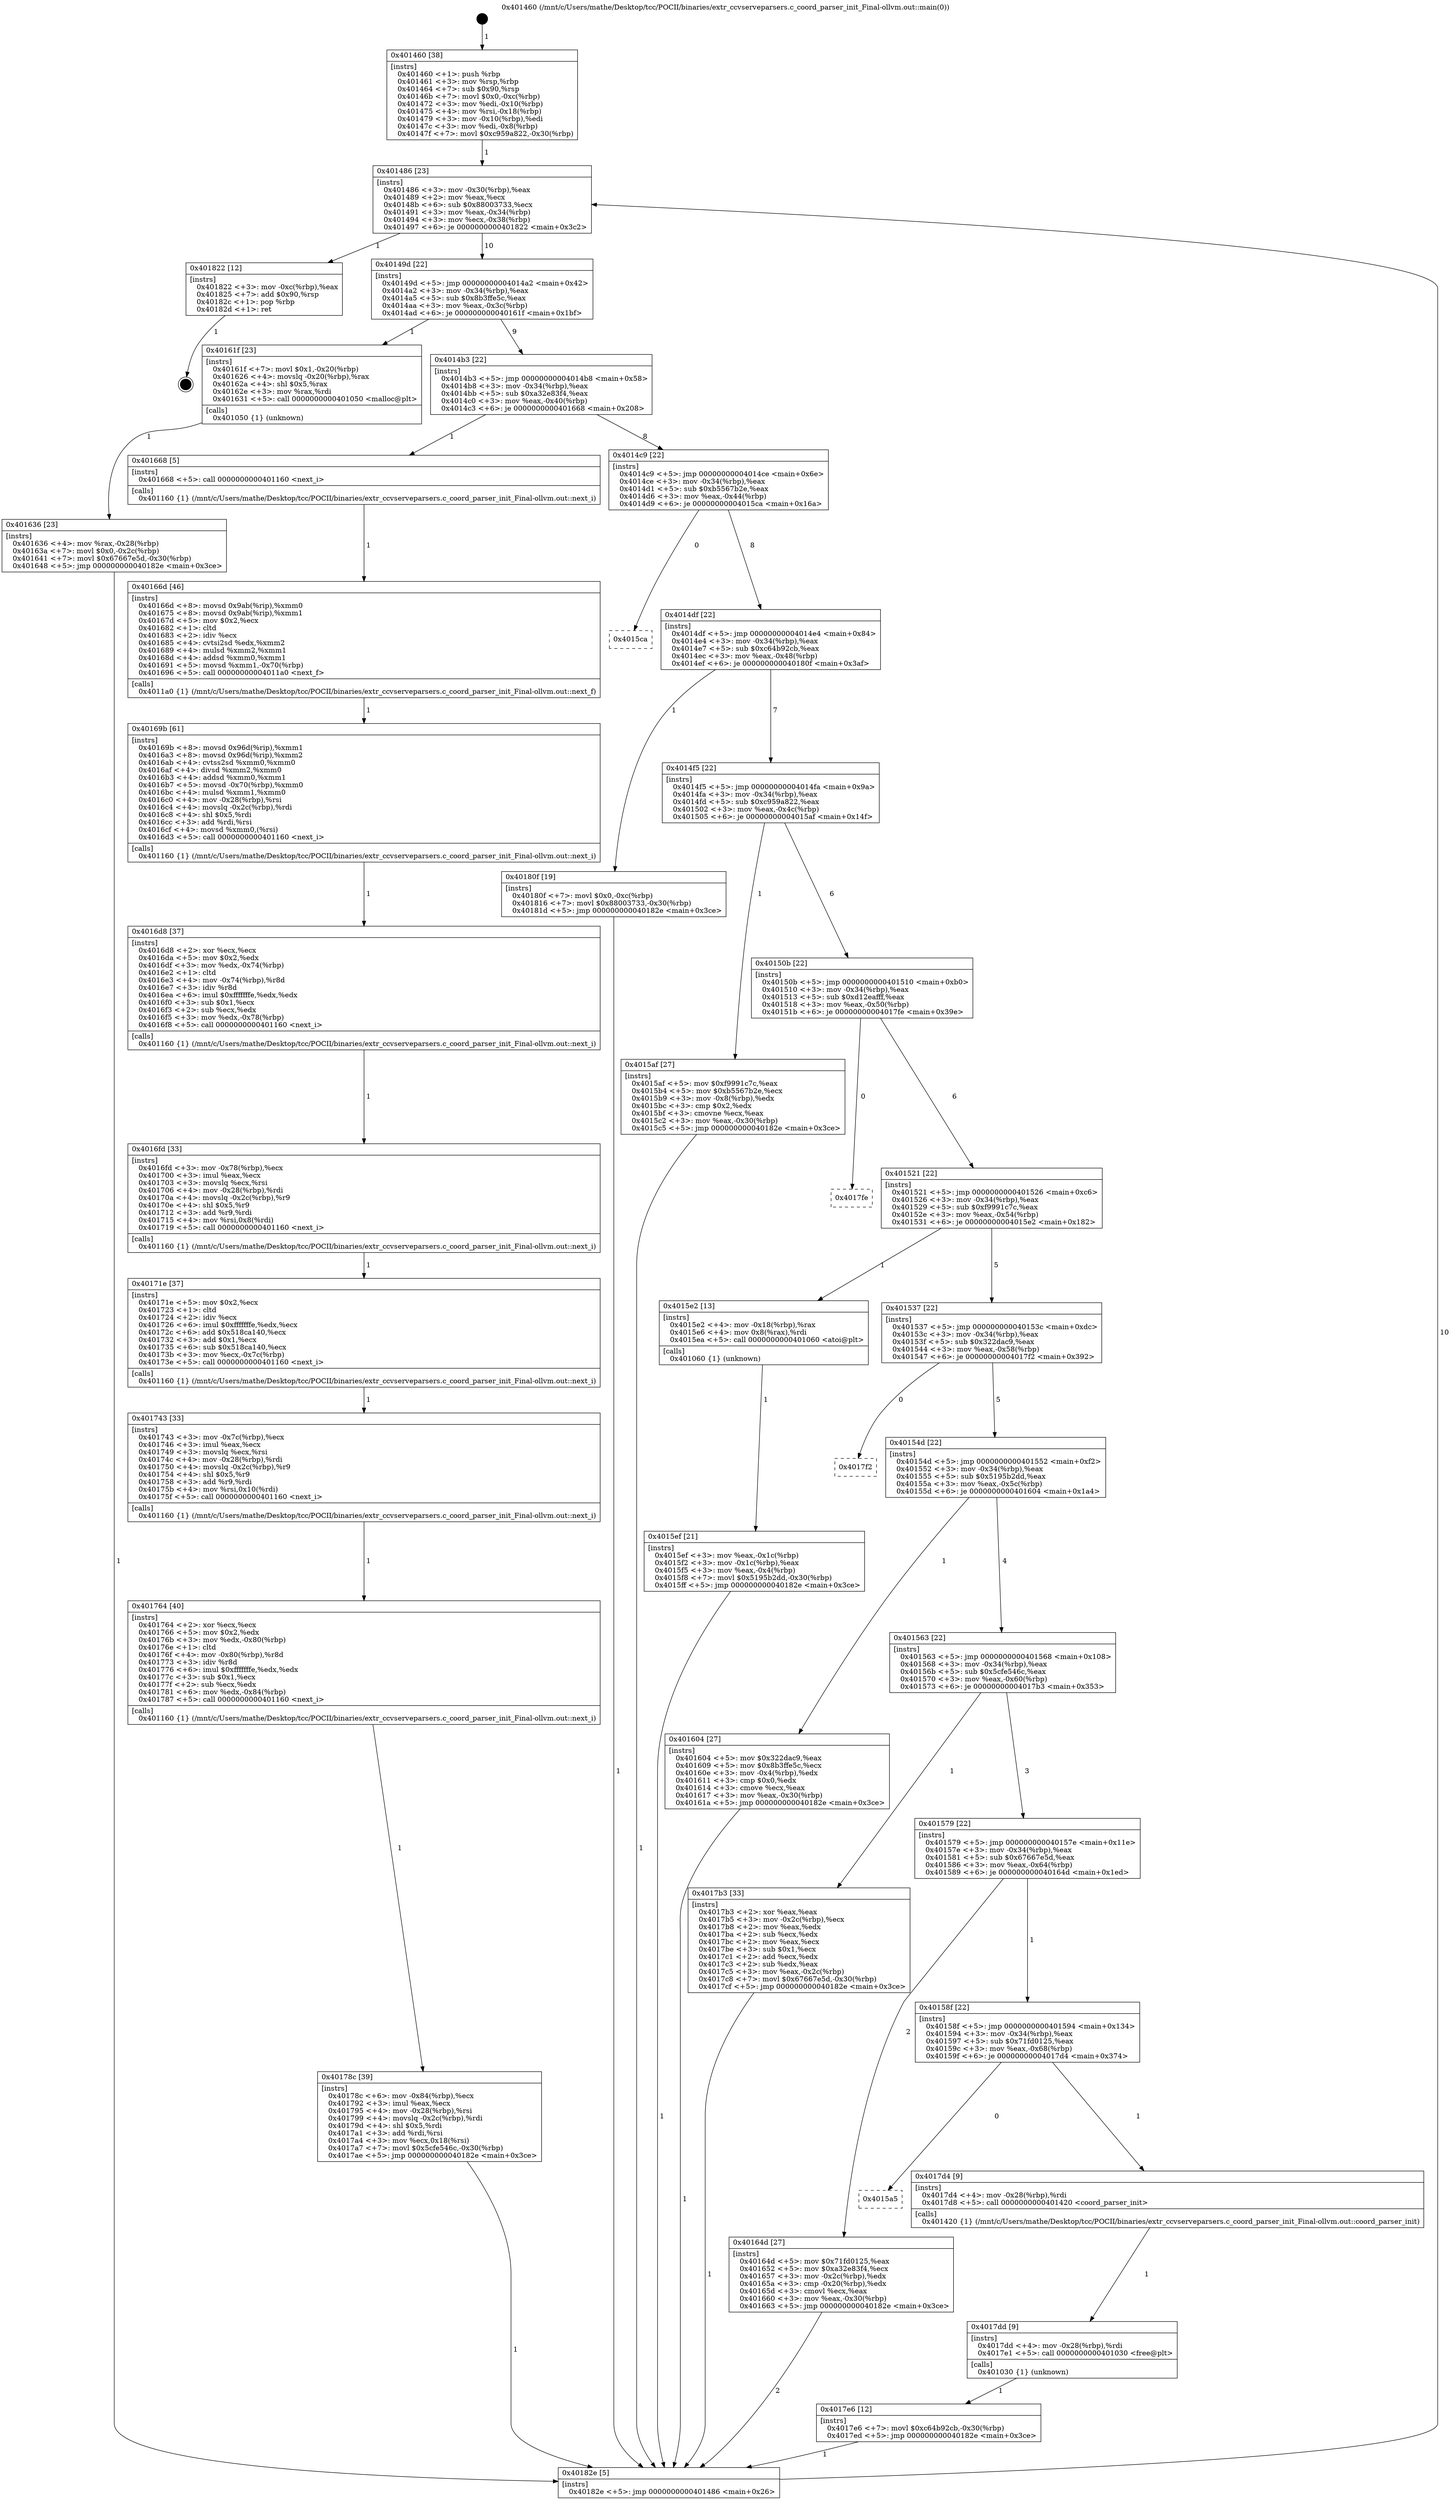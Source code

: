 digraph "0x401460" {
  label = "0x401460 (/mnt/c/Users/mathe/Desktop/tcc/POCII/binaries/extr_ccvserveparsers.c_coord_parser_init_Final-ollvm.out::main(0))"
  labelloc = "t"
  node[shape=record]

  Entry [label="",width=0.3,height=0.3,shape=circle,fillcolor=black,style=filled]
  "0x401486" [label="{
     0x401486 [23]\l
     | [instrs]\l
     &nbsp;&nbsp;0x401486 \<+3\>: mov -0x30(%rbp),%eax\l
     &nbsp;&nbsp;0x401489 \<+2\>: mov %eax,%ecx\l
     &nbsp;&nbsp;0x40148b \<+6\>: sub $0x88003733,%ecx\l
     &nbsp;&nbsp;0x401491 \<+3\>: mov %eax,-0x34(%rbp)\l
     &nbsp;&nbsp;0x401494 \<+3\>: mov %ecx,-0x38(%rbp)\l
     &nbsp;&nbsp;0x401497 \<+6\>: je 0000000000401822 \<main+0x3c2\>\l
  }"]
  "0x401822" [label="{
     0x401822 [12]\l
     | [instrs]\l
     &nbsp;&nbsp;0x401822 \<+3\>: mov -0xc(%rbp),%eax\l
     &nbsp;&nbsp;0x401825 \<+7\>: add $0x90,%rsp\l
     &nbsp;&nbsp;0x40182c \<+1\>: pop %rbp\l
     &nbsp;&nbsp;0x40182d \<+1\>: ret\l
  }"]
  "0x40149d" [label="{
     0x40149d [22]\l
     | [instrs]\l
     &nbsp;&nbsp;0x40149d \<+5\>: jmp 00000000004014a2 \<main+0x42\>\l
     &nbsp;&nbsp;0x4014a2 \<+3\>: mov -0x34(%rbp),%eax\l
     &nbsp;&nbsp;0x4014a5 \<+5\>: sub $0x8b3ffe5c,%eax\l
     &nbsp;&nbsp;0x4014aa \<+3\>: mov %eax,-0x3c(%rbp)\l
     &nbsp;&nbsp;0x4014ad \<+6\>: je 000000000040161f \<main+0x1bf\>\l
  }"]
  Exit [label="",width=0.3,height=0.3,shape=circle,fillcolor=black,style=filled,peripheries=2]
  "0x40161f" [label="{
     0x40161f [23]\l
     | [instrs]\l
     &nbsp;&nbsp;0x40161f \<+7\>: movl $0x1,-0x20(%rbp)\l
     &nbsp;&nbsp;0x401626 \<+4\>: movslq -0x20(%rbp),%rax\l
     &nbsp;&nbsp;0x40162a \<+4\>: shl $0x5,%rax\l
     &nbsp;&nbsp;0x40162e \<+3\>: mov %rax,%rdi\l
     &nbsp;&nbsp;0x401631 \<+5\>: call 0000000000401050 \<malloc@plt\>\l
     | [calls]\l
     &nbsp;&nbsp;0x401050 \{1\} (unknown)\l
  }"]
  "0x4014b3" [label="{
     0x4014b3 [22]\l
     | [instrs]\l
     &nbsp;&nbsp;0x4014b3 \<+5\>: jmp 00000000004014b8 \<main+0x58\>\l
     &nbsp;&nbsp;0x4014b8 \<+3\>: mov -0x34(%rbp),%eax\l
     &nbsp;&nbsp;0x4014bb \<+5\>: sub $0xa32e83f4,%eax\l
     &nbsp;&nbsp;0x4014c0 \<+3\>: mov %eax,-0x40(%rbp)\l
     &nbsp;&nbsp;0x4014c3 \<+6\>: je 0000000000401668 \<main+0x208\>\l
  }"]
  "0x4017e6" [label="{
     0x4017e6 [12]\l
     | [instrs]\l
     &nbsp;&nbsp;0x4017e6 \<+7\>: movl $0xc64b92cb,-0x30(%rbp)\l
     &nbsp;&nbsp;0x4017ed \<+5\>: jmp 000000000040182e \<main+0x3ce\>\l
  }"]
  "0x401668" [label="{
     0x401668 [5]\l
     | [instrs]\l
     &nbsp;&nbsp;0x401668 \<+5\>: call 0000000000401160 \<next_i\>\l
     | [calls]\l
     &nbsp;&nbsp;0x401160 \{1\} (/mnt/c/Users/mathe/Desktop/tcc/POCII/binaries/extr_ccvserveparsers.c_coord_parser_init_Final-ollvm.out::next_i)\l
  }"]
  "0x4014c9" [label="{
     0x4014c9 [22]\l
     | [instrs]\l
     &nbsp;&nbsp;0x4014c9 \<+5\>: jmp 00000000004014ce \<main+0x6e\>\l
     &nbsp;&nbsp;0x4014ce \<+3\>: mov -0x34(%rbp),%eax\l
     &nbsp;&nbsp;0x4014d1 \<+5\>: sub $0xb5567b2e,%eax\l
     &nbsp;&nbsp;0x4014d6 \<+3\>: mov %eax,-0x44(%rbp)\l
     &nbsp;&nbsp;0x4014d9 \<+6\>: je 00000000004015ca \<main+0x16a\>\l
  }"]
  "0x4017dd" [label="{
     0x4017dd [9]\l
     | [instrs]\l
     &nbsp;&nbsp;0x4017dd \<+4\>: mov -0x28(%rbp),%rdi\l
     &nbsp;&nbsp;0x4017e1 \<+5\>: call 0000000000401030 \<free@plt\>\l
     | [calls]\l
     &nbsp;&nbsp;0x401030 \{1\} (unknown)\l
  }"]
  "0x4015ca" [label="{
     0x4015ca\l
  }", style=dashed]
  "0x4014df" [label="{
     0x4014df [22]\l
     | [instrs]\l
     &nbsp;&nbsp;0x4014df \<+5\>: jmp 00000000004014e4 \<main+0x84\>\l
     &nbsp;&nbsp;0x4014e4 \<+3\>: mov -0x34(%rbp),%eax\l
     &nbsp;&nbsp;0x4014e7 \<+5\>: sub $0xc64b92cb,%eax\l
     &nbsp;&nbsp;0x4014ec \<+3\>: mov %eax,-0x48(%rbp)\l
     &nbsp;&nbsp;0x4014ef \<+6\>: je 000000000040180f \<main+0x3af\>\l
  }"]
  "0x4015a5" [label="{
     0x4015a5\l
  }", style=dashed]
  "0x40180f" [label="{
     0x40180f [19]\l
     | [instrs]\l
     &nbsp;&nbsp;0x40180f \<+7\>: movl $0x0,-0xc(%rbp)\l
     &nbsp;&nbsp;0x401816 \<+7\>: movl $0x88003733,-0x30(%rbp)\l
     &nbsp;&nbsp;0x40181d \<+5\>: jmp 000000000040182e \<main+0x3ce\>\l
  }"]
  "0x4014f5" [label="{
     0x4014f5 [22]\l
     | [instrs]\l
     &nbsp;&nbsp;0x4014f5 \<+5\>: jmp 00000000004014fa \<main+0x9a\>\l
     &nbsp;&nbsp;0x4014fa \<+3\>: mov -0x34(%rbp),%eax\l
     &nbsp;&nbsp;0x4014fd \<+5\>: sub $0xc959a822,%eax\l
     &nbsp;&nbsp;0x401502 \<+3\>: mov %eax,-0x4c(%rbp)\l
     &nbsp;&nbsp;0x401505 \<+6\>: je 00000000004015af \<main+0x14f\>\l
  }"]
  "0x4017d4" [label="{
     0x4017d4 [9]\l
     | [instrs]\l
     &nbsp;&nbsp;0x4017d4 \<+4\>: mov -0x28(%rbp),%rdi\l
     &nbsp;&nbsp;0x4017d8 \<+5\>: call 0000000000401420 \<coord_parser_init\>\l
     | [calls]\l
     &nbsp;&nbsp;0x401420 \{1\} (/mnt/c/Users/mathe/Desktop/tcc/POCII/binaries/extr_ccvserveparsers.c_coord_parser_init_Final-ollvm.out::coord_parser_init)\l
  }"]
  "0x4015af" [label="{
     0x4015af [27]\l
     | [instrs]\l
     &nbsp;&nbsp;0x4015af \<+5\>: mov $0xf9991c7c,%eax\l
     &nbsp;&nbsp;0x4015b4 \<+5\>: mov $0xb5567b2e,%ecx\l
     &nbsp;&nbsp;0x4015b9 \<+3\>: mov -0x8(%rbp),%edx\l
     &nbsp;&nbsp;0x4015bc \<+3\>: cmp $0x2,%edx\l
     &nbsp;&nbsp;0x4015bf \<+3\>: cmovne %ecx,%eax\l
     &nbsp;&nbsp;0x4015c2 \<+3\>: mov %eax,-0x30(%rbp)\l
     &nbsp;&nbsp;0x4015c5 \<+5\>: jmp 000000000040182e \<main+0x3ce\>\l
  }"]
  "0x40150b" [label="{
     0x40150b [22]\l
     | [instrs]\l
     &nbsp;&nbsp;0x40150b \<+5\>: jmp 0000000000401510 \<main+0xb0\>\l
     &nbsp;&nbsp;0x401510 \<+3\>: mov -0x34(%rbp),%eax\l
     &nbsp;&nbsp;0x401513 \<+5\>: sub $0xd12eafff,%eax\l
     &nbsp;&nbsp;0x401518 \<+3\>: mov %eax,-0x50(%rbp)\l
     &nbsp;&nbsp;0x40151b \<+6\>: je 00000000004017fe \<main+0x39e\>\l
  }"]
  "0x40182e" [label="{
     0x40182e [5]\l
     | [instrs]\l
     &nbsp;&nbsp;0x40182e \<+5\>: jmp 0000000000401486 \<main+0x26\>\l
  }"]
  "0x401460" [label="{
     0x401460 [38]\l
     | [instrs]\l
     &nbsp;&nbsp;0x401460 \<+1\>: push %rbp\l
     &nbsp;&nbsp;0x401461 \<+3\>: mov %rsp,%rbp\l
     &nbsp;&nbsp;0x401464 \<+7\>: sub $0x90,%rsp\l
     &nbsp;&nbsp;0x40146b \<+7\>: movl $0x0,-0xc(%rbp)\l
     &nbsp;&nbsp;0x401472 \<+3\>: mov %edi,-0x10(%rbp)\l
     &nbsp;&nbsp;0x401475 \<+4\>: mov %rsi,-0x18(%rbp)\l
     &nbsp;&nbsp;0x401479 \<+3\>: mov -0x10(%rbp),%edi\l
     &nbsp;&nbsp;0x40147c \<+3\>: mov %edi,-0x8(%rbp)\l
     &nbsp;&nbsp;0x40147f \<+7\>: movl $0xc959a822,-0x30(%rbp)\l
  }"]
  "0x40178c" [label="{
     0x40178c [39]\l
     | [instrs]\l
     &nbsp;&nbsp;0x40178c \<+6\>: mov -0x84(%rbp),%ecx\l
     &nbsp;&nbsp;0x401792 \<+3\>: imul %eax,%ecx\l
     &nbsp;&nbsp;0x401795 \<+4\>: mov -0x28(%rbp),%rsi\l
     &nbsp;&nbsp;0x401799 \<+4\>: movslq -0x2c(%rbp),%rdi\l
     &nbsp;&nbsp;0x40179d \<+4\>: shl $0x5,%rdi\l
     &nbsp;&nbsp;0x4017a1 \<+3\>: add %rdi,%rsi\l
     &nbsp;&nbsp;0x4017a4 \<+3\>: mov %ecx,0x18(%rsi)\l
     &nbsp;&nbsp;0x4017a7 \<+7\>: movl $0x5cfe546c,-0x30(%rbp)\l
     &nbsp;&nbsp;0x4017ae \<+5\>: jmp 000000000040182e \<main+0x3ce\>\l
  }"]
  "0x4017fe" [label="{
     0x4017fe\l
  }", style=dashed]
  "0x401521" [label="{
     0x401521 [22]\l
     | [instrs]\l
     &nbsp;&nbsp;0x401521 \<+5\>: jmp 0000000000401526 \<main+0xc6\>\l
     &nbsp;&nbsp;0x401526 \<+3\>: mov -0x34(%rbp),%eax\l
     &nbsp;&nbsp;0x401529 \<+5\>: sub $0xf9991c7c,%eax\l
     &nbsp;&nbsp;0x40152e \<+3\>: mov %eax,-0x54(%rbp)\l
     &nbsp;&nbsp;0x401531 \<+6\>: je 00000000004015e2 \<main+0x182\>\l
  }"]
  "0x401764" [label="{
     0x401764 [40]\l
     | [instrs]\l
     &nbsp;&nbsp;0x401764 \<+2\>: xor %ecx,%ecx\l
     &nbsp;&nbsp;0x401766 \<+5\>: mov $0x2,%edx\l
     &nbsp;&nbsp;0x40176b \<+3\>: mov %edx,-0x80(%rbp)\l
     &nbsp;&nbsp;0x40176e \<+1\>: cltd\l
     &nbsp;&nbsp;0x40176f \<+4\>: mov -0x80(%rbp),%r8d\l
     &nbsp;&nbsp;0x401773 \<+3\>: idiv %r8d\l
     &nbsp;&nbsp;0x401776 \<+6\>: imul $0xfffffffe,%edx,%edx\l
     &nbsp;&nbsp;0x40177c \<+3\>: sub $0x1,%ecx\l
     &nbsp;&nbsp;0x40177f \<+2\>: sub %ecx,%edx\l
     &nbsp;&nbsp;0x401781 \<+6\>: mov %edx,-0x84(%rbp)\l
     &nbsp;&nbsp;0x401787 \<+5\>: call 0000000000401160 \<next_i\>\l
     | [calls]\l
     &nbsp;&nbsp;0x401160 \{1\} (/mnt/c/Users/mathe/Desktop/tcc/POCII/binaries/extr_ccvserveparsers.c_coord_parser_init_Final-ollvm.out::next_i)\l
  }"]
  "0x4015e2" [label="{
     0x4015e2 [13]\l
     | [instrs]\l
     &nbsp;&nbsp;0x4015e2 \<+4\>: mov -0x18(%rbp),%rax\l
     &nbsp;&nbsp;0x4015e6 \<+4\>: mov 0x8(%rax),%rdi\l
     &nbsp;&nbsp;0x4015ea \<+5\>: call 0000000000401060 \<atoi@plt\>\l
     | [calls]\l
     &nbsp;&nbsp;0x401060 \{1\} (unknown)\l
  }"]
  "0x401537" [label="{
     0x401537 [22]\l
     | [instrs]\l
     &nbsp;&nbsp;0x401537 \<+5\>: jmp 000000000040153c \<main+0xdc\>\l
     &nbsp;&nbsp;0x40153c \<+3\>: mov -0x34(%rbp),%eax\l
     &nbsp;&nbsp;0x40153f \<+5\>: sub $0x322dac9,%eax\l
     &nbsp;&nbsp;0x401544 \<+3\>: mov %eax,-0x58(%rbp)\l
     &nbsp;&nbsp;0x401547 \<+6\>: je 00000000004017f2 \<main+0x392\>\l
  }"]
  "0x4015ef" [label="{
     0x4015ef [21]\l
     | [instrs]\l
     &nbsp;&nbsp;0x4015ef \<+3\>: mov %eax,-0x1c(%rbp)\l
     &nbsp;&nbsp;0x4015f2 \<+3\>: mov -0x1c(%rbp),%eax\l
     &nbsp;&nbsp;0x4015f5 \<+3\>: mov %eax,-0x4(%rbp)\l
     &nbsp;&nbsp;0x4015f8 \<+7\>: movl $0x5195b2dd,-0x30(%rbp)\l
     &nbsp;&nbsp;0x4015ff \<+5\>: jmp 000000000040182e \<main+0x3ce\>\l
  }"]
  "0x401743" [label="{
     0x401743 [33]\l
     | [instrs]\l
     &nbsp;&nbsp;0x401743 \<+3\>: mov -0x7c(%rbp),%ecx\l
     &nbsp;&nbsp;0x401746 \<+3\>: imul %eax,%ecx\l
     &nbsp;&nbsp;0x401749 \<+3\>: movslq %ecx,%rsi\l
     &nbsp;&nbsp;0x40174c \<+4\>: mov -0x28(%rbp),%rdi\l
     &nbsp;&nbsp;0x401750 \<+4\>: movslq -0x2c(%rbp),%r9\l
     &nbsp;&nbsp;0x401754 \<+4\>: shl $0x5,%r9\l
     &nbsp;&nbsp;0x401758 \<+3\>: add %r9,%rdi\l
     &nbsp;&nbsp;0x40175b \<+4\>: mov %rsi,0x10(%rdi)\l
     &nbsp;&nbsp;0x40175f \<+5\>: call 0000000000401160 \<next_i\>\l
     | [calls]\l
     &nbsp;&nbsp;0x401160 \{1\} (/mnt/c/Users/mathe/Desktop/tcc/POCII/binaries/extr_ccvserveparsers.c_coord_parser_init_Final-ollvm.out::next_i)\l
  }"]
  "0x4017f2" [label="{
     0x4017f2\l
  }", style=dashed]
  "0x40154d" [label="{
     0x40154d [22]\l
     | [instrs]\l
     &nbsp;&nbsp;0x40154d \<+5\>: jmp 0000000000401552 \<main+0xf2\>\l
     &nbsp;&nbsp;0x401552 \<+3\>: mov -0x34(%rbp),%eax\l
     &nbsp;&nbsp;0x401555 \<+5\>: sub $0x5195b2dd,%eax\l
     &nbsp;&nbsp;0x40155a \<+3\>: mov %eax,-0x5c(%rbp)\l
     &nbsp;&nbsp;0x40155d \<+6\>: je 0000000000401604 \<main+0x1a4\>\l
  }"]
  "0x40171e" [label="{
     0x40171e [37]\l
     | [instrs]\l
     &nbsp;&nbsp;0x40171e \<+5\>: mov $0x2,%ecx\l
     &nbsp;&nbsp;0x401723 \<+1\>: cltd\l
     &nbsp;&nbsp;0x401724 \<+2\>: idiv %ecx\l
     &nbsp;&nbsp;0x401726 \<+6\>: imul $0xfffffffe,%edx,%ecx\l
     &nbsp;&nbsp;0x40172c \<+6\>: add $0x518ca140,%ecx\l
     &nbsp;&nbsp;0x401732 \<+3\>: add $0x1,%ecx\l
     &nbsp;&nbsp;0x401735 \<+6\>: sub $0x518ca140,%ecx\l
     &nbsp;&nbsp;0x40173b \<+3\>: mov %ecx,-0x7c(%rbp)\l
     &nbsp;&nbsp;0x40173e \<+5\>: call 0000000000401160 \<next_i\>\l
     | [calls]\l
     &nbsp;&nbsp;0x401160 \{1\} (/mnt/c/Users/mathe/Desktop/tcc/POCII/binaries/extr_ccvserveparsers.c_coord_parser_init_Final-ollvm.out::next_i)\l
  }"]
  "0x401604" [label="{
     0x401604 [27]\l
     | [instrs]\l
     &nbsp;&nbsp;0x401604 \<+5\>: mov $0x322dac9,%eax\l
     &nbsp;&nbsp;0x401609 \<+5\>: mov $0x8b3ffe5c,%ecx\l
     &nbsp;&nbsp;0x40160e \<+3\>: mov -0x4(%rbp),%edx\l
     &nbsp;&nbsp;0x401611 \<+3\>: cmp $0x0,%edx\l
     &nbsp;&nbsp;0x401614 \<+3\>: cmove %ecx,%eax\l
     &nbsp;&nbsp;0x401617 \<+3\>: mov %eax,-0x30(%rbp)\l
     &nbsp;&nbsp;0x40161a \<+5\>: jmp 000000000040182e \<main+0x3ce\>\l
  }"]
  "0x401563" [label="{
     0x401563 [22]\l
     | [instrs]\l
     &nbsp;&nbsp;0x401563 \<+5\>: jmp 0000000000401568 \<main+0x108\>\l
     &nbsp;&nbsp;0x401568 \<+3\>: mov -0x34(%rbp),%eax\l
     &nbsp;&nbsp;0x40156b \<+5\>: sub $0x5cfe546c,%eax\l
     &nbsp;&nbsp;0x401570 \<+3\>: mov %eax,-0x60(%rbp)\l
     &nbsp;&nbsp;0x401573 \<+6\>: je 00000000004017b3 \<main+0x353\>\l
  }"]
  "0x401636" [label="{
     0x401636 [23]\l
     | [instrs]\l
     &nbsp;&nbsp;0x401636 \<+4\>: mov %rax,-0x28(%rbp)\l
     &nbsp;&nbsp;0x40163a \<+7\>: movl $0x0,-0x2c(%rbp)\l
     &nbsp;&nbsp;0x401641 \<+7\>: movl $0x67667e5d,-0x30(%rbp)\l
     &nbsp;&nbsp;0x401648 \<+5\>: jmp 000000000040182e \<main+0x3ce\>\l
  }"]
  "0x4016fd" [label="{
     0x4016fd [33]\l
     | [instrs]\l
     &nbsp;&nbsp;0x4016fd \<+3\>: mov -0x78(%rbp),%ecx\l
     &nbsp;&nbsp;0x401700 \<+3\>: imul %eax,%ecx\l
     &nbsp;&nbsp;0x401703 \<+3\>: movslq %ecx,%rsi\l
     &nbsp;&nbsp;0x401706 \<+4\>: mov -0x28(%rbp),%rdi\l
     &nbsp;&nbsp;0x40170a \<+4\>: movslq -0x2c(%rbp),%r9\l
     &nbsp;&nbsp;0x40170e \<+4\>: shl $0x5,%r9\l
     &nbsp;&nbsp;0x401712 \<+3\>: add %r9,%rdi\l
     &nbsp;&nbsp;0x401715 \<+4\>: mov %rsi,0x8(%rdi)\l
     &nbsp;&nbsp;0x401719 \<+5\>: call 0000000000401160 \<next_i\>\l
     | [calls]\l
     &nbsp;&nbsp;0x401160 \{1\} (/mnt/c/Users/mathe/Desktop/tcc/POCII/binaries/extr_ccvserveparsers.c_coord_parser_init_Final-ollvm.out::next_i)\l
  }"]
  "0x4017b3" [label="{
     0x4017b3 [33]\l
     | [instrs]\l
     &nbsp;&nbsp;0x4017b3 \<+2\>: xor %eax,%eax\l
     &nbsp;&nbsp;0x4017b5 \<+3\>: mov -0x2c(%rbp),%ecx\l
     &nbsp;&nbsp;0x4017b8 \<+2\>: mov %eax,%edx\l
     &nbsp;&nbsp;0x4017ba \<+2\>: sub %ecx,%edx\l
     &nbsp;&nbsp;0x4017bc \<+2\>: mov %eax,%ecx\l
     &nbsp;&nbsp;0x4017be \<+3\>: sub $0x1,%ecx\l
     &nbsp;&nbsp;0x4017c1 \<+2\>: add %ecx,%edx\l
     &nbsp;&nbsp;0x4017c3 \<+2\>: sub %edx,%eax\l
     &nbsp;&nbsp;0x4017c5 \<+3\>: mov %eax,-0x2c(%rbp)\l
     &nbsp;&nbsp;0x4017c8 \<+7\>: movl $0x67667e5d,-0x30(%rbp)\l
     &nbsp;&nbsp;0x4017cf \<+5\>: jmp 000000000040182e \<main+0x3ce\>\l
  }"]
  "0x401579" [label="{
     0x401579 [22]\l
     | [instrs]\l
     &nbsp;&nbsp;0x401579 \<+5\>: jmp 000000000040157e \<main+0x11e\>\l
     &nbsp;&nbsp;0x40157e \<+3\>: mov -0x34(%rbp),%eax\l
     &nbsp;&nbsp;0x401581 \<+5\>: sub $0x67667e5d,%eax\l
     &nbsp;&nbsp;0x401586 \<+3\>: mov %eax,-0x64(%rbp)\l
     &nbsp;&nbsp;0x401589 \<+6\>: je 000000000040164d \<main+0x1ed\>\l
  }"]
  "0x4016d8" [label="{
     0x4016d8 [37]\l
     | [instrs]\l
     &nbsp;&nbsp;0x4016d8 \<+2\>: xor %ecx,%ecx\l
     &nbsp;&nbsp;0x4016da \<+5\>: mov $0x2,%edx\l
     &nbsp;&nbsp;0x4016df \<+3\>: mov %edx,-0x74(%rbp)\l
     &nbsp;&nbsp;0x4016e2 \<+1\>: cltd\l
     &nbsp;&nbsp;0x4016e3 \<+4\>: mov -0x74(%rbp),%r8d\l
     &nbsp;&nbsp;0x4016e7 \<+3\>: idiv %r8d\l
     &nbsp;&nbsp;0x4016ea \<+6\>: imul $0xfffffffe,%edx,%edx\l
     &nbsp;&nbsp;0x4016f0 \<+3\>: sub $0x1,%ecx\l
     &nbsp;&nbsp;0x4016f3 \<+2\>: sub %ecx,%edx\l
     &nbsp;&nbsp;0x4016f5 \<+3\>: mov %edx,-0x78(%rbp)\l
     &nbsp;&nbsp;0x4016f8 \<+5\>: call 0000000000401160 \<next_i\>\l
     | [calls]\l
     &nbsp;&nbsp;0x401160 \{1\} (/mnt/c/Users/mathe/Desktop/tcc/POCII/binaries/extr_ccvserveparsers.c_coord_parser_init_Final-ollvm.out::next_i)\l
  }"]
  "0x40164d" [label="{
     0x40164d [27]\l
     | [instrs]\l
     &nbsp;&nbsp;0x40164d \<+5\>: mov $0x71fd0125,%eax\l
     &nbsp;&nbsp;0x401652 \<+5\>: mov $0xa32e83f4,%ecx\l
     &nbsp;&nbsp;0x401657 \<+3\>: mov -0x2c(%rbp),%edx\l
     &nbsp;&nbsp;0x40165a \<+3\>: cmp -0x20(%rbp),%edx\l
     &nbsp;&nbsp;0x40165d \<+3\>: cmovl %ecx,%eax\l
     &nbsp;&nbsp;0x401660 \<+3\>: mov %eax,-0x30(%rbp)\l
     &nbsp;&nbsp;0x401663 \<+5\>: jmp 000000000040182e \<main+0x3ce\>\l
  }"]
  "0x40158f" [label="{
     0x40158f [22]\l
     | [instrs]\l
     &nbsp;&nbsp;0x40158f \<+5\>: jmp 0000000000401594 \<main+0x134\>\l
     &nbsp;&nbsp;0x401594 \<+3\>: mov -0x34(%rbp),%eax\l
     &nbsp;&nbsp;0x401597 \<+5\>: sub $0x71fd0125,%eax\l
     &nbsp;&nbsp;0x40159c \<+3\>: mov %eax,-0x68(%rbp)\l
     &nbsp;&nbsp;0x40159f \<+6\>: je 00000000004017d4 \<main+0x374\>\l
  }"]
  "0x40166d" [label="{
     0x40166d [46]\l
     | [instrs]\l
     &nbsp;&nbsp;0x40166d \<+8\>: movsd 0x9ab(%rip),%xmm0\l
     &nbsp;&nbsp;0x401675 \<+8\>: movsd 0x9ab(%rip),%xmm1\l
     &nbsp;&nbsp;0x40167d \<+5\>: mov $0x2,%ecx\l
     &nbsp;&nbsp;0x401682 \<+1\>: cltd\l
     &nbsp;&nbsp;0x401683 \<+2\>: idiv %ecx\l
     &nbsp;&nbsp;0x401685 \<+4\>: cvtsi2sd %edx,%xmm2\l
     &nbsp;&nbsp;0x401689 \<+4\>: mulsd %xmm2,%xmm1\l
     &nbsp;&nbsp;0x40168d \<+4\>: addsd %xmm0,%xmm1\l
     &nbsp;&nbsp;0x401691 \<+5\>: movsd %xmm1,-0x70(%rbp)\l
     &nbsp;&nbsp;0x401696 \<+5\>: call 00000000004011a0 \<next_f\>\l
     | [calls]\l
     &nbsp;&nbsp;0x4011a0 \{1\} (/mnt/c/Users/mathe/Desktop/tcc/POCII/binaries/extr_ccvserveparsers.c_coord_parser_init_Final-ollvm.out::next_f)\l
  }"]
  "0x40169b" [label="{
     0x40169b [61]\l
     | [instrs]\l
     &nbsp;&nbsp;0x40169b \<+8\>: movsd 0x96d(%rip),%xmm1\l
     &nbsp;&nbsp;0x4016a3 \<+8\>: movsd 0x96d(%rip),%xmm2\l
     &nbsp;&nbsp;0x4016ab \<+4\>: cvtss2sd %xmm0,%xmm0\l
     &nbsp;&nbsp;0x4016af \<+4\>: divsd %xmm2,%xmm0\l
     &nbsp;&nbsp;0x4016b3 \<+4\>: addsd %xmm0,%xmm1\l
     &nbsp;&nbsp;0x4016b7 \<+5\>: movsd -0x70(%rbp),%xmm0\l
     &nbsp;&nbsp;0x4016bc \<+4\>: mulsd %xmm1,%xmm0\l
     &nbsp;&nbsp;0x4016c0 \<+4\>: mov -0x28(%rbp),%rsi\l
     &nbsp;&nbsp;0x4016c4 \<+4\>: movslq -0x2c(%rbp),%rdi\l
     &nbsp;&nbsp;0x4016c8 \<+4\>: shl $0x5,%rdi\l
     &nbsp;&nbsp;0x4016cc \<+3\>: add %rdi,%rsi\l
     &nbsp;&nbsp;0x4016cf \<+4\>: movsd %xmm0,(%rsi)\l
     &nbsp;&nbsp;0x4016d3 \<+5\>: call 0000000000401160 \<next_i\>\l
     | [calls]\l
     &nbsp;&nbsp;0x401160 \{1\} (/mnt/c/Users/mathe/Desktop/tcc/POCII/binaries/extr_ccvserveparsers.c_coord_parser_init_Final-ollvm.out::next_i)\l
  }"]
  Entry -> "0x401460" [label=" 1"]
  "0x401486" -> "0x401822" [label=" 1"]
  "0x401486" -> "0x40149d" [label=" 10"]
  "0x401822" -> Exit [label=" 1"]
  "0x40149d" -> "0x40161f" [label=" 1"]
  "0x40149d" -> "0x4014b3" [label=" 9"]
  "0x40180f" -> "0x40182e" [label=" 1"]
  "0x4014b3" -> "0x401668" [label=" 1"]
  "0x4014b3" -> "0x4014c9" [label=" 8"]
  "0x4017e6" -> "0x40182e" [label=" 1"]
  "0x4014c9" -> "0x4015ca" [label=" 0"]
  "0x4014c9" -> "0x4014df" [label=" 8"]
  "0x4017dd" -> "0x4017e6" [label=" 1"]
  "0x4014df" -> "0x40180f" [label=" 1"]
  "0x4014df" -> "0x4014f5" [label=" 7"]
  "0x4017d4" -> "0x4017dd" [label=" 1"]
  "0x4014f5" -> "0x4015af" [label=" 1"]
  "0x4014f5" -> "0x40150b" [label=" 6"]
  "0x4015af" -> "0x40182e" [label=" 1"]
  "0x401460" -> "0x401486" [label=" 1"]
  "0x40182e" -> "0x401486" [label=" 10"]
  "0x40158f" -> "0x4015a5" [label=" 0"]
  "0x40150b" -> "0x4017fe" [label=" 0"]
  "0x40150b" -> "0x401521" [label=" 6"]
  "0x40158f" -> "0x4017d4" [label=" 1"]
  "0x401521" -> "0x4015e2" [label=" 1"]
  "0x401521" -> "0x401537" [label=" 5"]
  "0x4015e2" -> "0x4015ef" [label=" 1"]
  "0x4015ef" -> "0x40182e" [label=" 1"]
  "0x4017b3" -> "0x40182e" [label=" 1"]
  "0x401537" -> "0x4017f2" [label=" 0"]
  "0x401537" -> "0x40154d" [label=" 5"]
  "0x40178c" -> "0x40182e" [label=" 1"]
  "0x40154d" -> "0x401604" [label=" 1"]
  "0x40154d" -> "0x401563" [label=" 4"]
  "0x401604" -> "0x40182e" [label=" 1"]
  "0x40161f" -> "0x401636" [label=" 1"]
  "0x401636" -> "0x40182e" [label=" 1"]
  "0x401764" -> "0x40178c" [label=" 1"]
  "0x401563" -> "0x4017b3" [label=" 1"]
  "0x401563" -> "0x401579" [label=" 3"]
  "0x401743" -> "0x401764" [label=" 1"]
  "0x401579" -> "0x40164d" [label=" 2"]
  "0x401579" -> "0x40158f" [label=" 1"]
  "0x40164d" -> "0x40182e" [label=" 2"]
  "0x401668" -> "0x40166d" [label=" 1"]
  "0x40166d" -> "0x40169b" [label=" 1"]
  "0x40169b" -> "0x4016d8" [label=" 1"]
  "0x4016d8" -> "0x4016fd" [label=" 1"]
  "0x4016fd" -> "0x40171e" [label=" 1"]
  "0x40171e" -> "0x401743" [label=" 1"]
}
